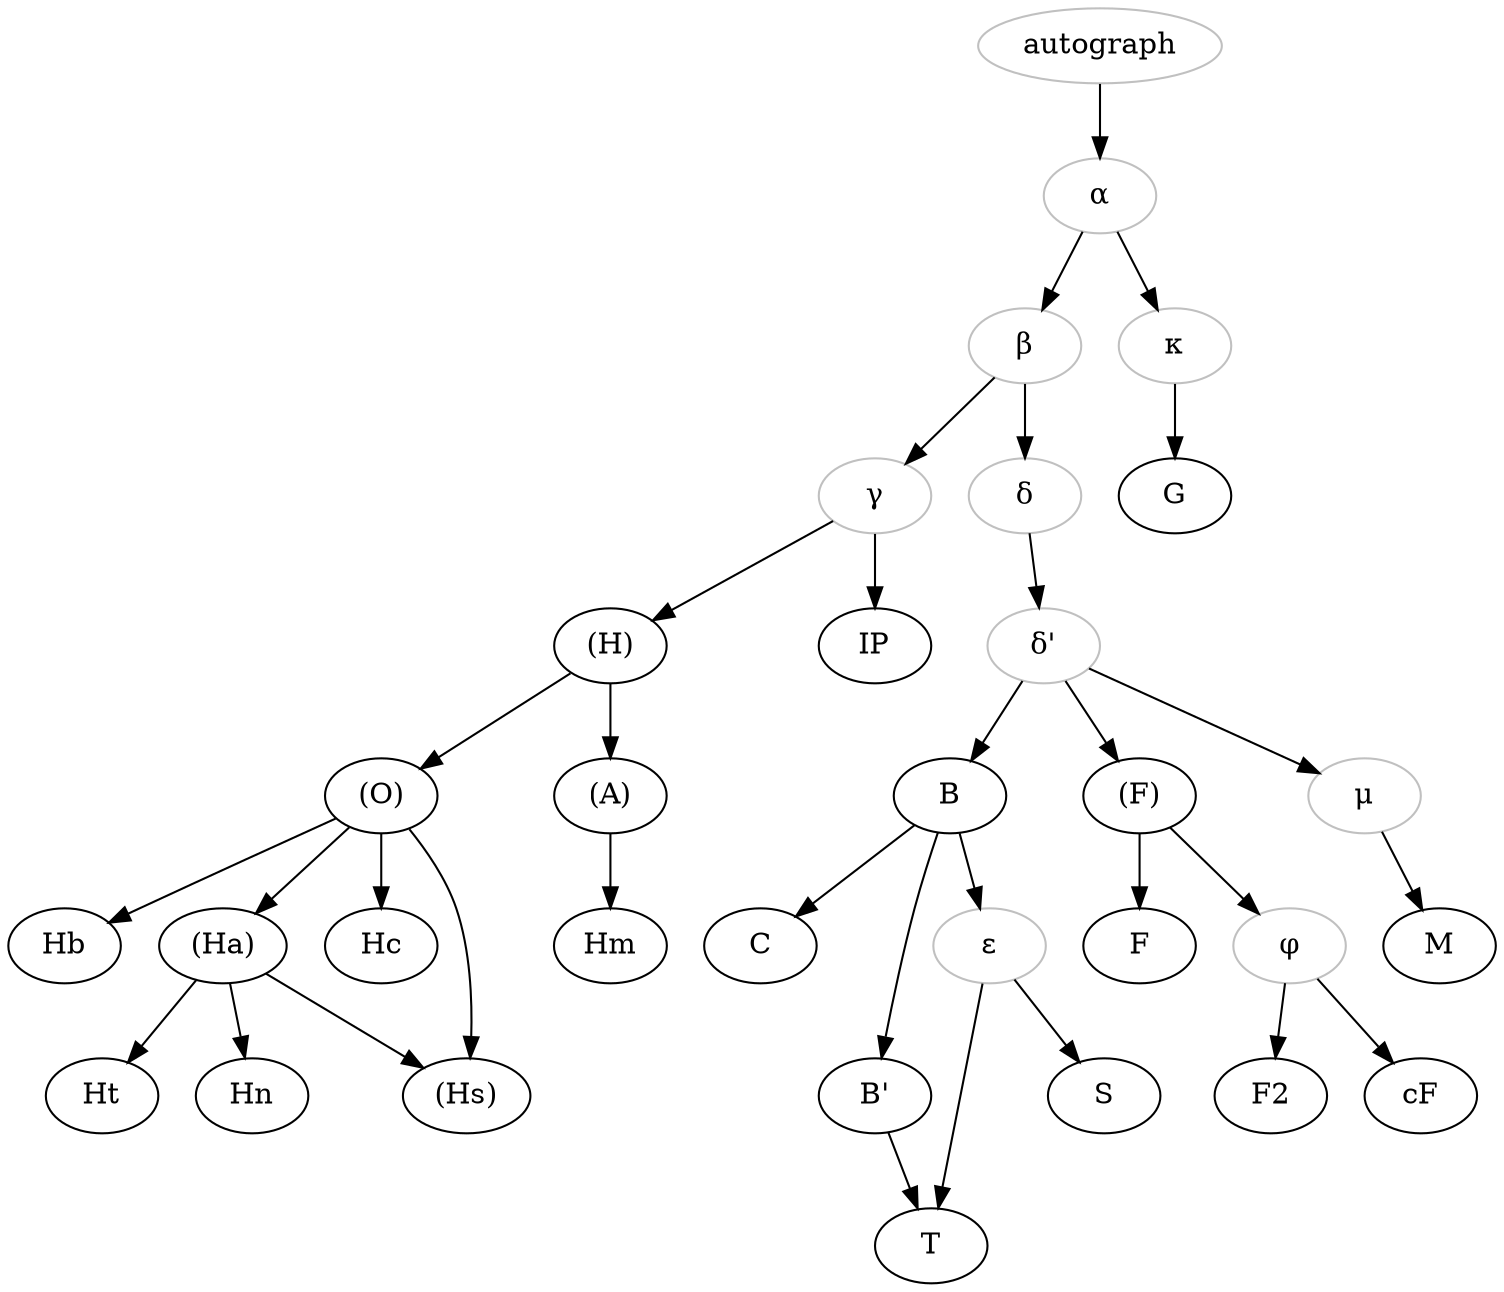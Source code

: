 digraph {

   autograph -> alpha;
   alpha-> beta;
   beta-> gamma;
   gamma->H;
   gamma->IP;
   H->O;
   O->Hb;
   O->Ha;
   O->Hc;
   Ha->Ht;
   Ha->Hn;
   O->Hs;
   A->Hm;
   beta->delta;
   delta->deltaprime;
   deltaprime->B;
   B->C;
   B->Bprime[minlen=2];
   B->epsilon;
   Bprime->T;
   epsilon->S;
   deltaprime->Fpar;
   Fpar->F;
   Fpar->phi;
   phi->Fdeux;
   phi->cF;
   deltaprime->mu;
   mu->M;
   alpha->kappa;
   kappa->G;
   H->A;
   Ha->Hs;
   epsilon->T;
    
    autograph [label="autograph", color=grey];
    alpha [label="α", color=grey];
    beta [label="β", color=grey];
    kappa [label="κ", color=grey];
    gamma [label="γ", color=grey];
    delta [label="δ", color=grey];
    deltaprime [label="δ'", color=grey];
    mu [label="μ", color=grey];
    G [label="G"];
    H [label="(H)"];
    IP [label="IP"];
    M [label="M"];
    A [label="(A)"];
    Hm [label="Hm"];
    O [label="(O)"];
    Hb [label="Hb"];
    Ha [label="(Ha)"];
    Hs [label="(Hs)"];
    Hc [label="Hc"];
    B [label="B"];
    C [label="C"];
    Bprime [label="B'"];
    T [label="T"];
    S [label="S"];
    epsilon [label="ε", color=grey];
    F [label="F"];
    Fpar[label="(F)"];
    cF [label="cF"];
    phi [label="φ", color=grey];
     Fdeux [label="F2"];
    
   
}
